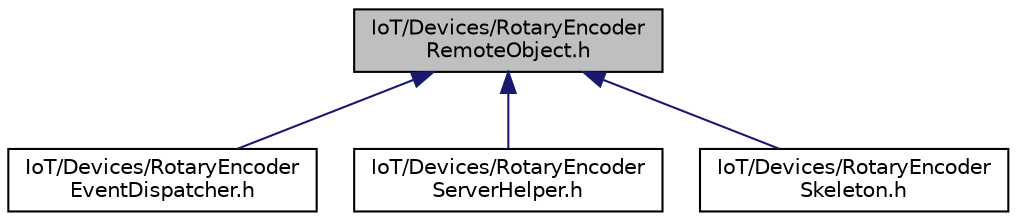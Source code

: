 digraph "IoT/Devices/RotaryEncoderRemoteObject.h"
{
 // LATEX_PDF_SIZE
  edge [fontname="Helvetica",fontsize="10",labelfontname="Helvetica",labelfontsize="10"];
  node [fontname="Helvetica",fontsize="10",shape=record];
  Node1 [label="IoT/Devices/RotaryEncoder\lRemoteObject.h",height=0.2,width=0.4,color="black", fillcolor="grey75", style="filled", fontcolor="black",tooltip=" "];
  Node1 -> Node2 [dir="back",color="midnightblue",fontsize="10",style="solid",fontname="Helvetica"];
  Node2 [label="IoT/Devices/RotaryEncoder\lEventDispatcher.h",height=0.2,width=0.4,color="black", fillcolor="white", style="filled",URL="$RotaryEncoderEventDispatcher_8h.html",tooltip=" "];
  Node1 -> Node3 [dir="back",color="midnightblue",fontsize="10",style="solid",fontname="Helvetica"];
  Node3 [label="IoT/Devices/RotaryEncoder\lServerHelper.h",height=0.2,width=0.4,color="black", fillcolor="white", style="filled",URL="$RotaryEncoderServerHelper_8h.html",tooltip=" "];
  Node1 -> Node4 [dir="back",color="midnightblue",fontsize="10",style="solid",fontname="Helvetica"];
  Node4 [label="IoT/Devices/RotaryEncoder\lSkeleton.h",height=0.2,width=0.4,color="black", fillcolor="white", style="filled",URL="$RotaryEncoderSkeleton_8h.html",tooltip=" "];
}
